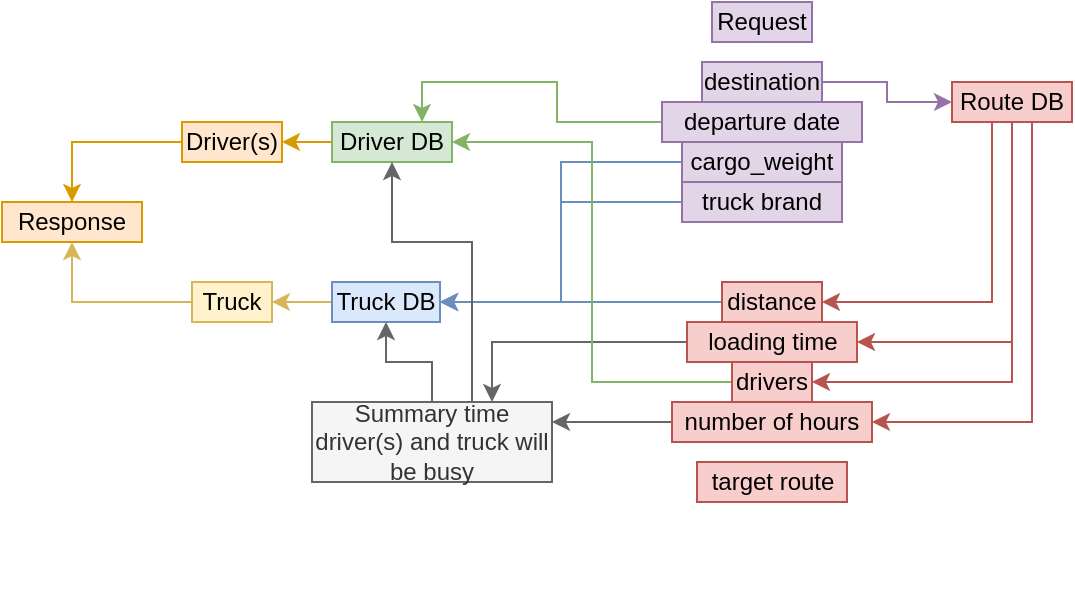 <mxfile version="12.9.9" type="device"><diagram id="9DC6dGDxSoprDMt9217g" name="Page-1"><mxGraphModel dx="306" dy="225" grid="1" gridSize="10" guides="1" tooltips="1" connect="1" arrows="1" fold="1" page="1" pageScale="1" pageWidth="827" pageHeight="1169" math="0" shadow="0"><root><mxCell id="0"/><mxCell id="1" parent="0"/><mxCell id="bOowuYo-LGgRWVFEJ7zS-48" style="edgeStyle=elbowEdgeStyle;rounded=0;orthogonalLoop=1;jettySize=auto;html=1;strokeColor=#d79b00;fillColor=#ffe6cc;" parent="1" source="bOowuYo-LGgRWVFEJ7zS-12" target="bOowuYo-LGgRWVFEJ7zS-47" edge="1"><mxGeometry relative="1" as="geometry"/></mxCell><mxCell id="bOowuYo-LGgRWVFEJ7zS-12" value="Driver DB" style="text;html=1;strokeColor=#82b366;fillColor=#d5e8d4;align=center;verticalAlign=middle;whiteSpace=wrap;rounded=0;" parent="1" vertex="1"><mxGeometry x="165" y="70" width="60" height="20" as="geometry"/></mxCell><mxCell id="bOowuYo-LGgRWVFEJ7zS-49" style="edgeStyle=elbowEdgeStyle;rounded=0;orthogonalLoop=1;jettySize=auto;html=1;entryX=1;entryY=0.5;entryDx=0;entryDy=0;strokeColor=#d6b656;fillColor=#fff2cc;" parent="1" source="bOowuYo-LGgRWVFEJ7zS-13" target="bOowuYo-LGgRWVFEJ7zS-46" edge="1"><mxGeometry relative="1" as="geometry"/></mxCell><mxCell id="bOowuYo-LGgRWVFEJ7zS-13" value="Truck DB" style="text;html=1;strokeColor=#6c8ebf;fillColor=#dae8fc;align=center;verticalAlign=middle;whiteSpace=wrap;rounded=0;rotation=0;" parent="1" vertex="1"><mxGeometry x="165" y="150" width="54" height="20" as="geometry"/></mxCell><mxCell id="bOowuYo-LGgRWVFEJ7zS-32" style="edgeStyle=orthogonalEdgeStyle;rounded=0;orthogonalLoop=1;jettySize=auto;html=1;entryX=1;entryY=0.5;entryDx=0;entryDy=0;fillColor=#f8cecc;strokeColor=#b85450;" parent="1" source="bOowuYo-LGgRWVFEJ7zS-15" target="bOowuYo-LGgRWVFEJ7zS-27" edge="1"><mxGeometry relative="1" as="geometry"><Array as="points"><mxPoint x="495" y="160"/></Array></mxGeometry></mxCell><mxCell id="bOowuYo-LGgRWVFEJ7zS-33" style="edgeStyle=orthogonalEdgeStyle;rounded=0;orthogonalLoop=1;jettySize=auto;html=1;entryX=1;entryY=0.5;entryDx=0;entryDy=0;fillColor=#f8cecc;strokeColor=#b85450;" parent="1" source="bOowuYo-LGgRWVFEJ7zS-15" target="bOowuYo-LGgRWVFEJ7zS-28" edge="1"><mxGeometry relative="1" as="geometry"><Array as="points"><mxPoint x="505" y="180"/></Array></mxGeometry></mxCell><mxCell id="bOowuYo-LGgRWVFEJ7zS-34" style="edgeStyle=orthogonalEdgeStyle;rounded=0;orthogonalLoop=1;jettySize=auto;html=1;entryX=1;entryY=0.5;entryDx=0;entryDy=0;fillColor=#f8cecc;strokeColor=#b85450;" parent="1" source="bOowuYo-LGgRWVFEJ7zS-15" target="bOowuYo-LGgRWVFEJ7zS-29" edge="1"><mxGeometry relative="1" as="geometry"><Array as="points"><mxPoint x="505" y="200"/></Array></mxGeometry></mxCell><mxCell id="bOowuYo-LGgRWVFEJ7zS-35" style="edgeStyle=orthogonalEdgeStyle;rounded=0;orthogonalLoop=1;jettySize=auto;html=1;entryX=1;entryY=0.5;entryDx=0;entryDy=0;fillColor=#f8cecc;strokeColor=#b85450;" parent="1" source="bOowuYo-LGgRWVFEJ7zS-15" target="bOowuYo-LGgRWVFEJ7zS-30" edge="1"><mxGeometry relative="1" as="geometry"><Array as="points"><mxPoint x="515" y="220"/></Array></mxGeometry></mxCell><mxCell id="bOowuYo-LGgRWVFEJ7zS-15" value="Route DB" style="text;html=1;strokeColor=#b85450;fillColor=#f8cecc;align=center;verticalAlign=middle;whiteSpace=wrap;rounded=0;" parent="1" vertex="1"><mxGeometry x="475" y="50" width="60" height="20" as="geometry"/></mxCell><mxCell id="bOowuYo-LGgRWVFEJ7zS-16" style="edgeStyle=orthogonalEdgeStyle;rounded=0;orthogonalLoop=1;jettySize=auto;html=1;exitX=0.5;exitY=1;exitDx=0;exitDy=0;" parent="1" source="bOowuYo-LGgRWVFEJ7zS-13" target="bOowuYo-LGgRWVFEJ7zS-13" edge="1"><mxGeometry relative="1" as="geometry"/></mxCell><mxCell id="bOowuYo-LGgRWVFEJ7zS-19" style="edgeStyle=orthogonalEdgeStyle;rounded=0;orthogonalLoop=1;jettySize=auto;html=1;exitX=0.5;exitY=1;exitDx=0;exitDy=0;" parent="1" edge="1"><mxGeometry relative="1" as="geometry"><mxPoint x="350" y="300" as="sourcePoint"/><mxPoint x="350" y="300" as="targetPoint"/></mxGeometry></mxCell><mxCell id="bOowuYo-LGgRWVFEJ7zS-26" style="edgeStyle=orthogonalEdgeStyle;rounded=0;orthogonalLoop=1;jettySize=auto;html=1;entryX=0;entryY=0.5;entryDx=0;entryDy=0;fillColor=#e1d5e7;strokeColor=#9673a6;" parent="1" source="bOowuYo-LGgRWVFEJ7zS-21" target="bOowuYo-LGgRWVFEJ7zS-15" edge="1"><mxGeometry relative="1" as="geometry"/></mxCell><mxCell id="bOowuYo-LGgRWVFEJ7zS-21" value="destination" style="text;html=1;strokeColor=#9673a6;fillColor=#e1d5e7;align=center;verticalAlign=middle;whiteSpace=wrap;rounded=0;" parent="1" vertex="1"><mxGeometry x="350" y="40" width="60" height="20" as="geometry"/></mxCell><mxCell id="bOowuYo-LGgRWVFEJ7zS-42" style="edgeStyle=orthogonalEdgeStyle;rounded=0;orthogonalLoop=1;jettySize=auto;html=1;entryX=0.75;entryY=0;entryDx=0;entryDy=0;fillColor=#d5e8d4;strokeColor=#82b366;" parent="1" source="bOowuYo-LGgRWVFEJ7zS-22" target="bOowuYo-LGgRWVFEJ7zS-12" edge="1"><mxGeometry relative="1" as="geometry"/></mxCell><mxCell id="bOowuYo-LGgRWVFEJ7zS-22" value="departure date" style="text;html=1;strokeColor=#9673a6;fillColor=#e1d5e7;align=center;verticalAlign=middle;whiteSpace=wrap;rounded=0;" parent="1" vertex="1"><mxGeometry x="330" y="60" width="100" height="20" as="geometry"/></mxCell><mxCell id="bOowuYo-LGgRWVFEJ7zS-43" style="edgeStyle=orthogonalEdgeStyle;rounded=0;orthogonalLoop=1;jettySize=auto;html=1;entryX=1;entryY=0.5;entryDx=0;entryDy=0;strokeColor=#6c8ebf;fillColor=#dae8fc;" parent="1" source="bOowuYo-LGgRWVFEJ7zS-23" target="bOowuYo-LGgRWVFEJ7zS-13" edge="1"><mxGeometry relative="1" as="geometry"/></mxCell><mxCell id="bOowuYo-LGgRWVFEJ7zS-23" value="cargo_weight" style="text;html=1;strokeColor=#9673a6;fillColor=#e1d5e7;align=center;verticalAlign=middle;whiteSpace=wrap;rounded=0;" parent="1" vertex="1"><mxGeometry x="340" y="80" width="80" height="20" as="geometry"/></mxCell><mxCell id="bOowuYo-LGgRWVFEJ7zS-45" style="edgeStyle=orthogonalEdgeStyle;rounded=0;orthogonalLoop=1;jettySize=auto;html=1;entryX=1;entryY=0.5;entryDx=0;entryDy=0;strokeColor=#6c8ebf;fillColor=#dae8fc;" parent="1" source="bOowuYo-LGgRWVFEJ7zS-24" target="bOowuYo-LGgRWVFEJ7zS-13" edge="1"><mxGeometry relative="1" as="geometry"/></mxCell><mxCell id="bOowuYo-LGgRWVFEJ7zS-24" value="truck brand" style="text;html=1;strokeColor=#9673a6;fillColor=#e1d5e7;align=center;verticalAlign=middle;whiteSpace=wrap;rounded=0;" parent="1" vertex="1"><mxGeometry x="340" y="100" width="80" height="20" as="geometry"/></mxCell><mxCell id="bOowuYo-LGgRWVFEJ7zS-44" style="edgeStyle=elbowEdgeStyle;rounded=0;orthogonalLoop=1;jettySize=auto;html=1;entryX=1;entryY=0.5;entryDx=0;entryDy=0;fillColor=#dae8fc;strokeColor=#6c8ebf;" parent="1" source="bOowuYo-LGgRWVFEJ7zS-27" target="bOowuYo-LGgRWVFEJ7zS-13" edge="1"><mxGeometry relative="1" as="geometry"/></mxCell><mxCell id="bOowuYo-LGgRWVFEJ7zS-27" value="distance" style="text;html=1;strokeColor=#b85450;fillColor=#f8cecc;align=center;verticalAlign=middle;whiteSpace=wrap;rounded=0;" parent="1" vertex="1"><mxGeometry x="360" y="150" width="50" height="20" as="geometry"/></mxCell><mxCell id="bOowuYo-LGgRWVFEJ7zS-52" style="rounded=0;orthogonalLoop=1;jettySize=auto;html=1;entryX=0.75;entryY=0;entryDx=0;entryDy=0;strokeColor=#666666;fillColor=#f5f5f5;edgeStyle=orthogonalEdgeStyle;" parent="1" source="bOowuYo-LGgRWVFEJ7zS-28" target="bOowuYo-LGgRWVFEJ7zS-50" edge="1"><mxGeometry relative="1" as="geometry"/></mxCell><mxCell id="bOowuYo-LGgRWVFEJ7zS-28" value="loading time" style="text;html=1;strokeColor=#b85450;fillColor=#f8cecc;align=center;verticalAlign=middle;whiteSpace=wrap;rounded=0;" parent="1" vertex="1"><mxGeometry x="342.5" y="170" width="85" height="20" as="geometry"/></mxCell><mxCell id="bOowuYo-LGgRWVFEJ7zS-38" style="edgeStyle=orthogonalEdgeStyle;rounded=0;orthogonalLoop=1;jettySize=auto;html=1;entryX=1;entryY=0.5;entryDx=0;entryDy=0;fillColor=#d5e8d4;strokeColor=#82b366;" parent="1" source="bOowuYo-LGgRWVFEJ7zS-29" target="bOowuYo-LGgRWVFEJ7zS-12" edge="1"><mxGeometry relative="1" as="geometry"/></mxCell><mxCell id="bOowuYo-LGgRWVFEJ7zS-29" value="drivers" style="text;html=1;strokeColor=#b85450;fillColor=#f8cecc;align=center;verticalAlign=middle;whiteSpace=wrap;rounded=0;" parent="1" vertex="1"><mxGeometry x="365" y="190" width="40" height="20" as="geometry"/></mxCell><mxCell id="bOowuYo-LGgRWVFEJ7zS-53" style="edgeStyle=orthogonalEdgeStyle;rounded=0;orthogonalLoop=1;jettySize=auto;html=1;entryX=1;entryY=0.25;entryDx=0;entryDy=0;strokeColor=#666666;fillColor=#f5f5f5;" parent="1" source="bOowuYo-LGgRWVFEJ7zS-30" target="bOowuYo-LGgRWVFEJ7zS-50" edge="1"><mxGeometry relative="1" as="geometry"/></mxCell><mxCell id="bOowuYo-LGgRWVFEJ7zS-30" value="number of hours" style="text;html=1;strokeColor=#b85450;fillColor=#f8cecc;align=center;verticalAlign=middle;whiteSpace=wrap;rounded=0;" parent="1" vertex="1"><mxGeometry x="335" y="210" width="100" height="20" as="geometry"/></mxCell><mxCell id="bOowuYo-LGgRWVFEJ7zS-59" style="edgeStyle=orthogonalEdgeStyle;rounded=0;orthogonalLoop=1;jettySize=auto;html=1;entryX=0.5;entryY=1;entryDx=0;entryDy=0;strokeColor=#d6b656;fillColor=#fff2cc;" parent="1" source="bOowuYo-LGgRWVFEJ7zS-46" target="bOowuYo-LGgRWVFEJ7zS-57" edge="1"><mxGeometry relative="1" as="geometry"/></mxCell><mxCell id="bOowuYo-LGgRWVFEJ7zS-46" value="Truck" style="text;html=1;strokeColor=#d6b656;fillColor=#fff2cc;align=center;verticalAlign=middle;whiteSpace=wrap;rounded=0;" parent="1" vertex="1"><mxGeometry x="95" y="150" width="40" height="20" as="geometry"/></mxCell><mxCell id="bOowuYo-LGgRWVFEJ7zS-58" style="edgeStyle=orthogonalEdgeStyle;rounded=0;orthogonalLoop=1;jettySize=auto;html=1;entryX=0.5;entryY=0;entryDx=0;entryDy=0;strokeColor=#d79b00;fillColor=#ffe6cc;" parent="1" source="bOowuYo-LGgRWVFEJ7zS-47" target="bOowuYo-LGgRWVFEJ7zS-57" edge="1"><mxGeometry relative="1" as="geometry"/></mxCell><mxCell id="bOowuYo-LGgRWVFEJ7zS-47" value="Driver(s)" style="text;html=1;strokeColor=#d79b00;fillColor=#ffe6cc;align=center;verticalAlign=middle;whiteSpace=wrap;rounded=0;" parent="1" vertex="1"><mxGeometry x="90" y="70" width="50" height="20" as="geometry"/></mxCell><mxCell id="bOowuYo-LGgRWVFEJ7zS-54" style="edgeStyle=orthogonalEdgeStyle;rounded=0;orthogonalLoop=1;jettySize=auto;html=1;entryX=0.5;entryY=1;entryDx=0;entryDy=0;strokeColor=#666666;fillColor=#f5f5f5;" parent="1" source="bOowuYo-LGgRWVFEJ7zS-50" target="bOowuYo-LGgRWVFEJ7zS-13" edge="1"><mxGeometry relative="1" as="geometry"/></mxCell><mxCell id="bOowuYo-LGgRWVFEJ7zS-55" style="edgeStyle=orthogonalEdgeStyle;rounded=0;orthogonalLoop=1;jettySize=auto;html=1;entryX=0.5;entryY=1;entryDx=0;entryDy=0;strokeColor=#666666;fillColor=#f5f5f5;" parent="1" source="bOowuYo-LGgRWVFEJ7zS-50" target="bOowuYo-LGgRWVFEJ7zS-12" edge="1"><mxGeometry relative="1" as="geometry"><Array as="points"><mxPoint x="235" y="130"/><mxPoint x="195" y="130"/></Array></mxGeometry></mxCell><mxCell id="bOowuYo-LGgRWVFEJ7zS-50" value="Summary time driver(s) and truck will be busy" style="text;html=1;align=center;verticalAlign=middle;whiteSpace=wrap;rounded=0;fillColor=#f5f5f5;strokeColor=#666666;fontColor=#333333;" parent="1" vertex="1"><mxGeometry x="155" y="210" width="120" height="40" as="geometry"/></mxCell><mxCell id="bOowuYo-LGgRWVFEJ7zS-56" value="Request" style="text;html=1;strokeColor=#9673a6;fillColor=#e1d5e7;align=center;verticalAlign=middle;whiteSpace=wrap;rounded=0;" parent="1" vertex="1"><mxGeometry x="355" y="10" width="50" height="20" as="geometry"/></mxCell><mxCell id="bOowuYo-LGgRWVFEJ7zS-57" value="Response" style="text;html=1;strokeColor=#d79b00;fillColor=#ffe6cc;align=center;verticalAlign=middle;whiteSpace=wrap;rounded=0;" parent="1" vertex="1"><mxGeometry y="110" width="70" height="20" as="geometry"/></mxCell><mxCell id="cFwiBhau8zhFKQWY3JXj-1" value="target route" style="text;html=1;strokeColor=#b85450;fillColor=#f8cecc;align=center;verticalAlign=middle;whiteSpace=wrap;rounded=0;" parent="1" vertex="1"><mxGeometry x="347.5" y="240" width="75" height="20" as="geometry"/></mxCell></root></mxGraphModel></diagram></mxfile>